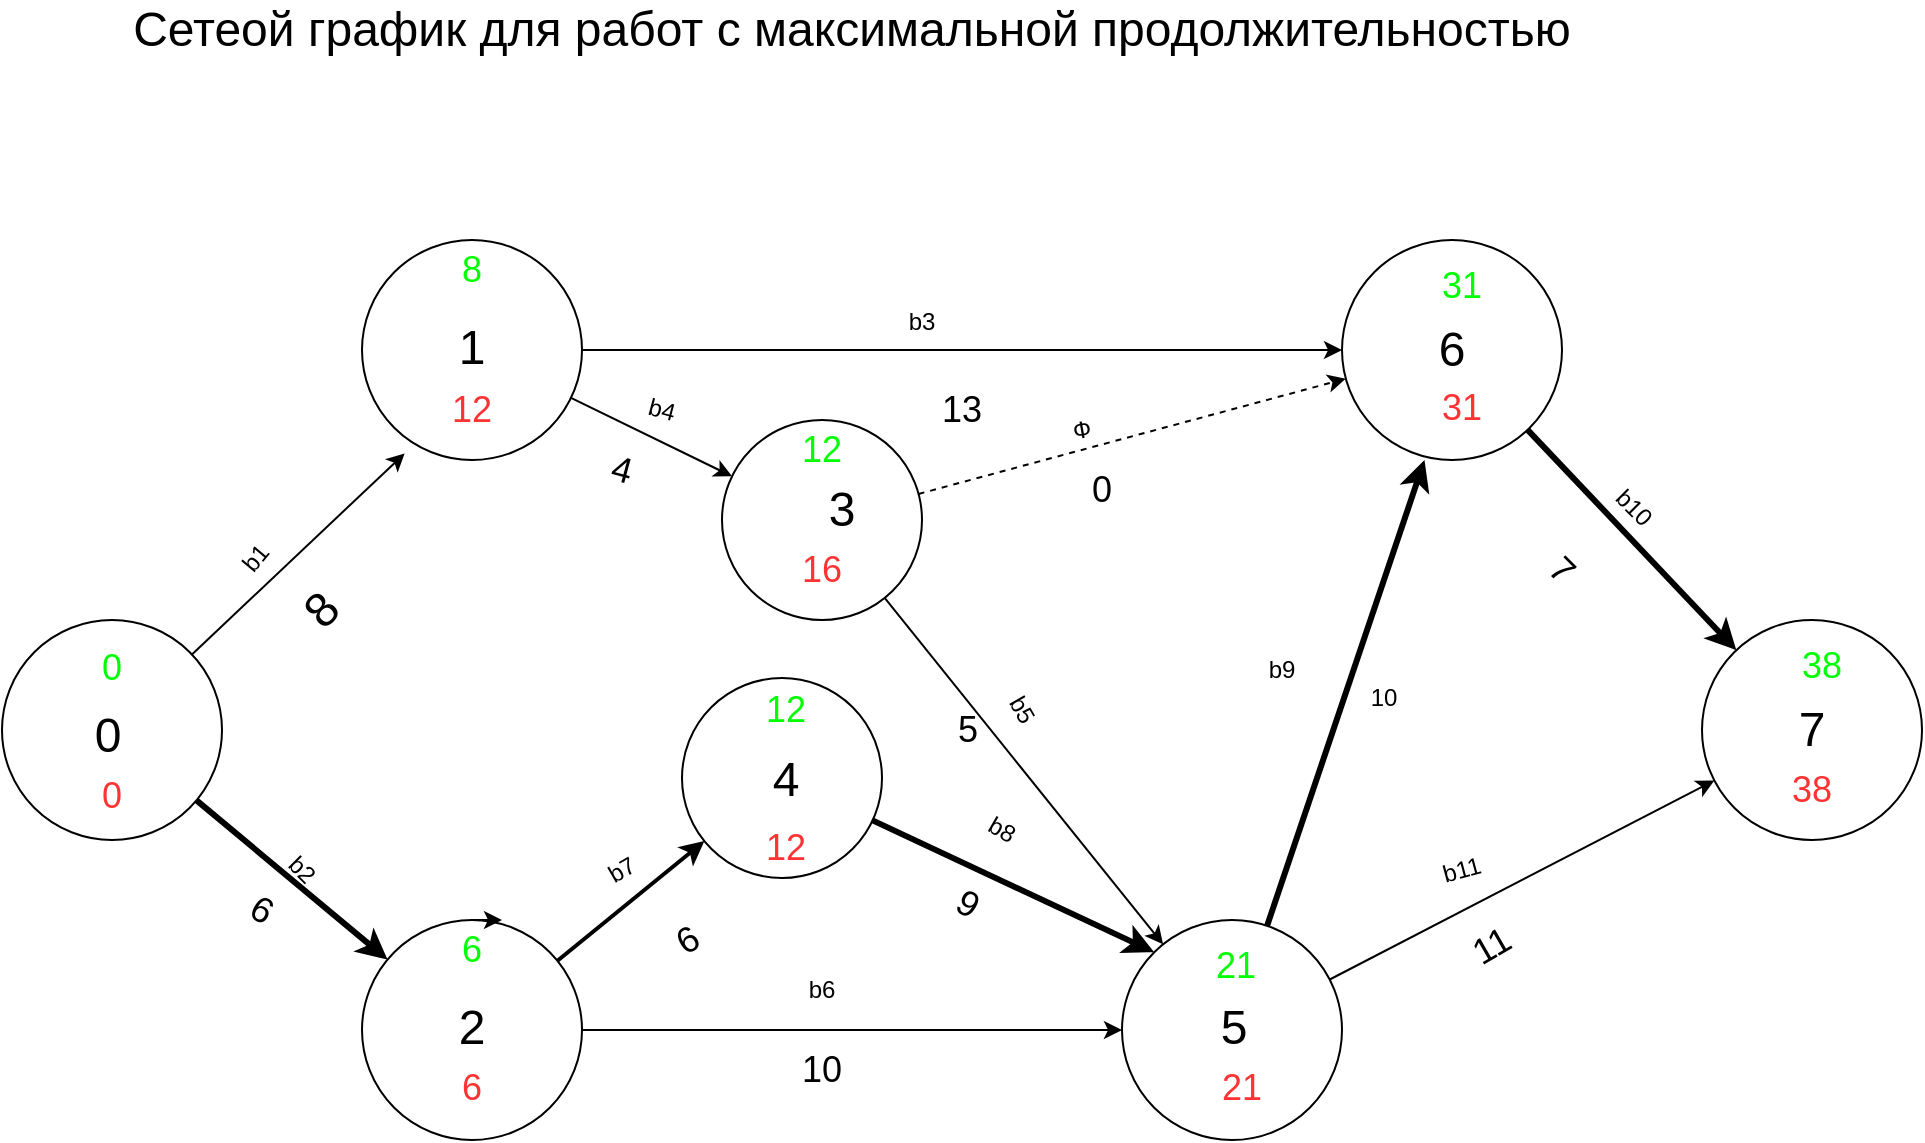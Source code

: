 <mxfile version="20.7.2" type="github"><diagram id="mzuAZwKTkFhIRIA_6qAM" name="Страница 1"><mxGraphModel dx="1122" dy="688" grid="1" gridSize="10" guides="1" tooltips="1" connect="1" arrows="1" fold="1" page="1" pageScale="1" pageWidth="827" pageHeight="1169" math="0" shadow="0"><root><mxCell id="0"/><mxCell id="1" parent="0"/><mxCell id="z3GhhZUf5gj_2L2bfjcH-2" value="" style="ellipse;whiteSpace=wrap;html=1;aspect=fixed;" parent="1" vertex="1"><mxGeometry x="220" y="440" width="110" height="110" as="geometry"/></mxCell><mxCell id="z3GhhZUf5gj_2L2bfjcH-3" value="" style="ellipse;whiteSpace=wrap;html=1;aspect=fixed;" parent="1" vertex="1"><mxGeometry x="400" y="250" width="110" height="110" as="geometry"/></mxCell><mxCell id="z3GhhZUf5gj_2L2bfjcH-4" value="" style="ellipse;whiteSpace=wrap;html=1;aspect=fixed;" parent="1" vertex="1"><mxGeometry x="400" y="590" width="110" height="110" as="geometry"/></mxCell><mxCell id="z3GhhZUf5gj_2L2bfjcH-5" value="" style="ellipse;whiteSpace=wrap;html=1;aspect=fixed;" parent="1" vertex="1"><mxGeometry x="580" y="340" width="100" height="100" as="geometry"/></mxCell><mxCell id="z3GhhZUf5gj_2L2bfjcH-6" value="" style="ellipse;whiteSpace=wrap;html=1;aspect=fixed;" parent="1" vertex="1"><mxGeometry x="780" y="590" width="110" height="110" as="geometry"/></mxCell><mxCell id="z3GhhZUf5gj_2L2bfjcH-7" value="" style="ellipse;whiteSpace=wrap;html=1;aspect=fixed;" parent="1" vertex="1"><mxGeometry x="560" y="469" width="100" height="100" as="geometry"/></mxCell><mxCell id="z3GhhZUf5gj_2L2bfjcH-8" value="" style="ellipse;whiteSpace=wrap;html=1;aspect=fixed;" parent="1" vertex="1"><mxGeometry x="890" y="250" width="110" height="110" as="geometry"/></mxCell><mxCell id="z3GhhZUf5gj_2L2bfjcH-9" value="" style="ellipse;whiteSpace=wrap;html=1;aspect=fixed;" parent="1" vertex="1"><mxGeometry x="1070" y="440" width="110" height="110" as="geometry"/></mxCell><mxCell id="z3GhhZUf5gj_2L2bfjcH-10" value="" style="endArrow=classic;html=1;rounded=0;entryX=0.194;entryY=0.97;entryDx=0;entryDy=0;entryPerimeter=0;strokeWidth=1;" parent="1" source="z3GhhZUf5gj_2L2bfjcH-2" target="z3GhhZUf5gj_2L2bfjcH-3" edge="1"><mxGeometry width="50" height="50" relative="1" as="geometry"><mxPoint x="690" y="550" as="sourcePoint"/><mxPoint x="740" y="500" as="targetPoint"/></mxGeometry></mxCell><mxCell id="z3GhhZUf5gj_2L2bfjcH-11" value="" style="endArrow=classic;html=1;rounded=0;" parent="1" source="z3GhhZUf5gj_2L2bfjcH-4" target="z3GhhZUf5gj_2L2bfjcH-6" edge="1"><mxGeometry width="50" height="50" relative="1" as="geometry"><mxPoint x="690" y="550" as="sourcePoint"/><mxPoint x="740" y="500" as="targetPoint"/></mxGeometry></mxCell><mxCell id="z3GhhZUf5gj_2L2bfjcH-12" value="" style="endArrow=classic;html=1;rounded=0;strokeWidth=2;" parent="1" source="z3GhhZUf5gj_2L2bfjcH-4" target="z3GhhZUf5gj_2L2bfjcH-7" edge="1"><mxGeometry width="50" height="50" relative="1" as="geometry"><mxPoint x="690" y="550" as="sourcePoint"/><mxPoint x="740" y="500" as="targetPoint"/></mxGeometry></mxCell><mxCell id="z3GhhZUf5gj_2L2bfjcH-13" value="" style="endArrow=classic;html=1;rounded=0;strokeWidth=1;" parent="1" source="z3GhhZUf5gj_2L2bfjcH-3" target="z3GhhZUf5gj_2L2bfjcH-5" edge="1"><mxGeometry width="50" height="50" relative="1" as="geometry"><mxPoint x="690" y="550" as="sourcePoint"/><mxPoint x="740" y="500" as="targetPoint"/></mxGeometry></mxCell><mxCell id="z3GhhZUf5gj_2L2bfjcH-14" value="" style="endArrow=classic;html=1;rounded=0;" parent="1" source="z3GhhZUf5gj_2L2bfjcH-3" target="z3GhhZUf5gj_2L2bfjcH-8" edge="1"><mxGeometry width="50" height="50" relative="1" as="geometry"><mxPoint x="690" y="550" as="sourcePoint"/><mxPoint x="740" y="500" as="targetPoint"/></mxGeometry></mxCell><mxCell id="z3GhhZUf5gj_2L2bfjcH-15" value="" style="endArrow=classic;html=1;rounded=0;strokeWidth=3;" parent="1" source="z3GhhZUf5gj_2L2bfjcH-2" target="z3GhhZUf5gj_2L2bfjcH-4" edge="1"><mxGeometry width="50" height="50" relative="1" as="geometry"><mxPoint x="690" y="550" as="sourcePoint"/><mxPoint x="740" y="500" as="targetPoint"/></mxGeometry></mxCell><mxCell id="z3GhhZUf5gj_2L2bfjcH-16" value="" style="endArrow=classic;html=1;rounded=0;entryX=0;entryY=0;entryDx=0;entryDy=0;strokeWidth=3;" parent="1" source="z3GhhZUf5gj_2L2bfjcH-7" target="z3GhhZUf5gj_2L2bfjcH-6" edge="1"><mxGeometry width="50" height="50" relative="1" as="geometry"><mxPoint x="690" y="550" as="sourcePoint"/><mxPoint x="740" y="500" as="targetPoint"/></mxGeometry></mxCell><mxCell id="z3GhhZUf5gj_2L2bfjcH-17" value="" style="endArrow=classic;html=1;rounded=0;" parent="1" source="z3GhhZUf5gj_2L2bfjcH-5" target="z3GhhZUf5gj_2L2bfjcH-6" edge="1"><mxGeometry width="50" height="50" relative="1" as="geometry"><mxPoint x="690" y="550" as="sourcePoint"/><mxPoint x="740" y="500" as="targetPoint"/></mxGeometry></mxCell><mxCell id="z3GhhZUf5gj_2L2bfjcH-18" value="" style="endArrow=classic;html=1;rounded=0;" parent="1" source="z3GhhZUf5gj_2L2bfjcH-6" target="z3GhhZUf5gj_2L2bfjcH-9" edge="1"><mxGeometry width="50" height="50" relative="1" as="geometry"><mxPoint x="690" y="550" as="sourcePoint"/><mxPoint x="740" y="500" as="targetPoint"/></mxGeometry></mxCell><mxCell id="z3GhhZUf5gj_2L2bfjcH-19" value="" style="endArrow=classic;html=1;rounded=0;strokeWidth=3;" parent="1" source="z3GhhZUf5gj_2L2bfjcH-8" target="z3GhhZUf5gj_2L2bfjcH-9" edge="1"><mxGeometry width="50" height="50" relative="1" as="geometry"><mxPoint x="690" y="550" as="sourcePoint"/><mxPoint x="740" y="500" as="targetPoint"/></mxGeometry></mxCell><mxCell id="z3GhhZUf5gj_2L2bfjcH-24" value="" style="endArrow=classic;html=1;rounded=0;dashed=1;" parent="1" source="z3GhhZUf5gj_2L2bfjcH-5" target="z3GhhZUf5gj_2L2bfjcH-8" edge="1"><mxGeometry width="50" height="50" relative="1" as="geometry"><mxPoint x="690" y="550" as="sourcePoint"/><mxPoint x="740" y="500" as="targetPoint"/></mxGeometry></mxCell><mxCell id="z3GhhZUf5gj_2L2bfjcH-25" value="b1" style="text;html=1;strokeColor=none;fillColor=none;align=center;verticalAlign=middle;whiteSpace=wrap;rounded=0;rotation=-50;" parent="1" vertex="1"><mxGeometry x="317" y="394" width="60" height="30" as="geometry"/></mxCell><mxCell id="z3GhhZUf5gj_2L2bfjcH-26" value="b10" style="text;html=1;strokeColor=none;fillColor=none;align=center;verticalAlign=middle;whiteSpace=wrap;rounded=0;rotation=45;" parent="1" vertex="1"><mxGeometry x="1006" y="369" width="60" height="30" as="geometry"/></mxCell><mxCell id="z3GhhZUf5gj_2L2bfjcH-27" value="&lt;div&gt;b4&lt;/div&gt;" style="text;html=1;strokeColor=none;fillColor=none;align=center;verticalAlign=middle;whiteSpace=wrap;rounded=0;rotation=15;" parent="1" vertex="1"><mxGeometry x="520" y="320" width="60" height="30" as="geometry"/></mxCell><mxCell id="z3GhhZUf5gj_2L2bfjcH-28" value="b3" style="text;html=1;strokeColor=none;fillColor=none;align=center;verticalAlign=middle;whiteSpace=wrap;rounded=0;" parent="1" vertex="1"><mxGeometry x="650" y="276" width="60" height="30" as="geometry"/></mxCell><mxCell id="z3GhhZUf5gj_2L2bfjcH-29" value="b8" style="text;html=1;strokeColor=none;fillColor=none;align=center;verticalAlign=middle;whiteSpace=wrap;rounded=0;rotation=30;" parent="1" vertex="1"><mxGeometry x="690" y="530" width="60" height="30" as="geometry"/></mxCell><mxCell id="z3GhhZUf5gj_2L2bfjcH-30" value="b7" style="text;html=1;strokeColor=none;fillColor=none;align=center;verticalAlign=middle;whiteSpace=wrap;rounded=0;rotation=-30;" parent="1" vertex="1"><mxGeometry x="500" y="550" width="60" height="30" as="geometry"/></mxCell><mxCell id="z3GhhZUf5gj_2L2bfjcH-31" value="b6" style="text;html=1;strokeColor=none;fillColor=none;align=center;verticalAlign=middle;whiteSpace=wrap;rounded=0;" parent="1" vertex="1"><mxGeometry x="600" y="610" width="60" height="30" as="geometry"/></mxCell><mxCell id="z3GhhZUf5gj_2L2bfjcH-32" value="b2" style="text;html=1;strokeColor=none;fillColor=none;align=center;verticalAlign=middle;whiteSpace=wrap;rounded=0;rotation=45;" parent="1" vertex="1"><mxGeometry x="340" y="550" width="60" height="30" as="geometry"/></mxCell><mxCell id="z3GhhZUf5gj_2L2bfjcH-35" value="b11" style="text;html=1;strokeColor=none;fillColor=none;align=center;verticalAlign=middle;whiteSpace=wrap;rounded=0;rotation=-15;" parent="1" vertex="1"><mxGeometry x="920" y="550" width="60" height="30" as="geometry"/></mxCell><mxCell id="z3GhhZUf5gj_2L2bfjcH-36" value="Ф" style="text;html=1;strokeColor=none;fillColor=none;align=center;verticalAlign=middle;whiteSpace=wrap;rounded=0;rotation=-10;" parent="1" vertex="1"><mxGeometry x="730" y="330" width="60" height="30" as="geometry"/></mxCell><mxCell id="z3GhhZUf5gj_2L2bfjcH-39" value="b5" style="text;html=1;strokeColor=none;fillColor=none;align=center;verticalAlign=middle;whiteSpace=wrap;rounded=0;rotation=60;" parent="1" vertex="1"><mxGeometry x="700" y="470" width="60" height="30" as="geometry"/></mxCell><mxCell id="z3GhhZUf5gj_2L2bfjcH-42" value="1" style="text;html=1;strokeColor=none;fillColor=none;align=center;verticalAlign=middle;whiteSpace=wrap;rounded=0;fontSize=24;" parent="1" vertex="1"><mxGeometry x="425" y="289" width="60" height="30" as="geometry"/></mxCell><mxCell id="z3GhhZUf5gj_2L2bfjcH-43" value="5" style="text;html=1;strokeColor=none;fillColor=none;align=center;verticalAlign=middle;whiteSpace=wrap;rounded=0;fontSize=24;" parent="1" vertex="1"><mxGeometry x="806" y="629" width="60" height="30" as="geometry"/></mxCell><mxCell id="z3GhhZUf5gj_2L2bfjcH-44" value="4" style="text;html=1;strokeColor=none;fillColor=none;align=center;verticalAlign=middle;whiteSpace=wrap;rounded=0;fontSize=24;" parent="1" vertex="1"><mxGeometry x="582" y="505" width="60" height="30" as="geometry"/></mxCell><mxCell id="z3GhhZUf5gj_2L2bfjcH-45" value="3" style="text;html=1;strokeColor=none;fillColor=none;align=center;verticalAlign=middle;whiteSpace=wrap;rounded=0;fontSize=24;" parent="1" vertex="1"><mxGeometry x="610" y="370" width="60" height="30" as="geometry"/></mxCell><mxCell id="z3GhhZUf5gj_2L2bfjcH-46" value="2" style="text;html=1;strokeColor=none;fillColor=none;align=center;verticalAlign=middle;whiteSpace=wrap;rounded=0;fontSize=24;" parent="1" vertex="1"><mxGeometry x="425" y="629" width="60" height="30" as="geometry"/></mxCell><mxCell id="z3GhhZUf5gj_2L2bfjcH-47" value="0" style="text;html=1;strokeColor=none;fillColor=none;align=center;verticalAlign=middle;whiteSpace=wrap;rounded=0;fontSize=24;" parent="1" vertex="1"><mxGeometry x="243" y="483" width="60" height="30" as="geometry"/></mxCell><mxCell id="z3GhhZUf5gj_2L2bfjcH-48" value="6" style="text;html=1;strokeColor=none;fillColor=none;align=center;verticalAlign=middle;whiteSpace=wrap;rounded=0;fontSize=24;" parent="1" vertex="1"><mxGeometry x="915" y="290" width="60" height="30" as="geometry"/></mxCell><mxCell id="z3GhhZUf5gj_2L2bfjcH-49" value="&lt;div&gt;7&lt;/div&gt;" style="text;html=1;strokeColor=none;fillColor=none;align=center;verticalAlign=middle;whiteSpace=wrap;rounded=0;fontSize=24;" parent="1" vertex="1"><mxGeometry x="1095" y="480" width="60" height="30" as="geometry"/></mxCell><mxCell id="z3GhhZUf5gj_2L2bfjcH-51" value="8" style="text;html=1;strokeColor=none;fillColor=none;align=center;verticalAlign=middle;whiteSpace=wrap;rounded=0;fontSize=24;rotation=-45;" parent="1" vertex="1"><mxGeometry x="350" y="420" width="60" height="30" as="geometry"/></mxCell><mxCell id="z3GhhZUf5gj_2L2bfjcH-52" value="6" style="text;html=1;strokeColor=none;fillColor=none;align=center;verticalAlign=middle;whiteSpace=wrap;rounded=0;fontSize=18;rotation=30;" parent="1" vertex="1"><mxGeometry x="320" y="570" width="60" height="30" as="geometry"/></mxCell><mxCell id="z3GhhZUf5gj_2L2bfjcH-53" value="6" style="text;html=1;strokeColor=none;fillColor=none;align=center;verticalAlign=middle;whiteSpace=wrap;rounded=0;fontSize=18;rotation=-30;" parent="1" vertex="1"><mxGeometry x="533" y="585" width="60" height="30" as="geometry"/></mxCell><mxCell id="z3GhhZUf5gj_2L2bfjcH-54" value="10" style="text;html=1;strokeColor=none;fillColor=none;align=center;verticalAlign=middle;whiteSpace=wrap;rounded=0;fontSize=18;" parent="1" vertex="1"><mxGeometry x="600" y="650" width="60" height="30" as="geometry"/></mxCell><mxCell id="z3GhhZUf5gj_2L2bfjcH-55" value="9" style="text;html=1;strokeColor=none;fillColor=none;align=center;verticalAlign=middle;whiteSpace=wrap;rounded=0;fontSize=18;rotation=30;" parent="1" vertex="1"><mxGeometry x="673" y="567" width="60" height="30" as="geometry"/></mxCell><mxCell id="z3GhhZUf5gj_2L2bfjcH-56" value="4" style="text;html=1;strokeColor=none;fillColor=none;align=center;verticalAlign=middle;whiteSpace=wrap;rounded=0;fontSize=18;rotation=15;" parent="1" vertex="1"><mxGeometry x="500" y="350" width="60" height="30" as="geometry"/></mxCell><mxCell id="z3GhhZUf5gj_2L2bfjcH-57" value="13" style="text;html=1;strokeColor=none;fillColor=none;align=center;verticalAlign=middle;whiteSpace=wrap;rounded=0;fontSize=18;" parent="1" vertex="1"><mxGeometry x="670" y="320" width="60" height="30" as="geometry"/></mxCell><mxCell id="z3GhhZUf5gj_2L2bfjcH-58" value="0" style="text;html=1;strokeColor=none;fillColor=none;align=center;verticalAlign=middle;whiteSpace=wrap;rounded=0;fontSize=18;" parent="1" vertex="1"><mxGeometry x="740" y="360" width="60" height="30" as="geometry"/></mxCell><mxCell id="z3GhhZUf5gj_2L2bfjcH-59" value="7" style="text;html=1;strokeColor=none;fillColor=none;align=center;verticalAlign=middle;whiteSpace=wrap;rounded=0;fontSize=18;rotation=45;" parent="1" vertex="1"><mxGeometry x="970" y="400" width="60" height="30" as="geometry"/></mxCell><mxCell id="z3GhhZUf5gj_2L2bfjcH-60" value="11" style="text;html=1;strokeColor=none;fillColor=none;align=center;verticalAlign=middle;whiteSpace=wrap;rounded=0;fontSize=18;rotation=-30;" parent="1" vertex="1"><mxGeometry x="935" y="588" width="60" height="30" as="geometry"/></mxCell><mxCell id="z3GhhZUf5gj_2L2bfjcH-61" value="5" style="text;html=1;strokeColor=none;fillColor=none;align=center;verticalAlign=middle;whiteSpace=wrap;rounded=0;fontSize=18;" parent="1" vertex="1"><mxGeometry x="673" y="480" width="60" height="30" as="geometry"/></mxCell><mxCell id="z3GhhZUf5gj_2L2bfjcH-62" value="" style="endArrow=classic;html=1;rounded=0;fontSize=18;entryX=0.375;entryY=1;entryDx=0;entryDy=0;entryPerimeter=0;strokeWidth=3;" parent="1" source="z3GhhZUf5gj_2L2bfjcH-6" target="z3GhhZUf5gj_2L2bfjcH-8" edge="1"><mxGeometry width="50" height="50" relative="1" as="geometry"><mxPoint x="870" y="510" as="sourcePoint"/><mxPoint x="730" y="500" as="targetPoint"/></mxGeometry></mxCell><mxCell id="z3GhhZUf5gj_2L2bfjcH-65" value="b9" style="text;html=1;strokeColor=none;fillColor=none;align=center;verticalAlign=middle;whiteSpace=wrap;rounded=0;fontSize=12;" parent="1" vertex="1"><mxGeometry x="830" y="450" width="60" height="30" as="geometry"/></mxCell><mxCell id="z3GhhZUf5gj_2L2bfjcH-67" value="10" style="text;html=1;strokeColor=none;fillColor=none;align=center;verticalAlign=middle;whiteSpace=wrap;rounded=0;fontSize=12;" parent="1" vertex="1"><mxGeometry x="881" y="464" width="60" height="30" as="geometry"/></mxCell><mxCell id="z3GhhZUf5gj_2L2bfjcH-69" value="&lt;font color=&quot;#00FF00&quot;&gt;0&lt;/font&gt;" style="text;html=1;strokeColor=none;fillColor=none;align=center;verticalAlign=middle;whiteSpace=wrap;rounded=0;fontSize=18;" parent="1" vertex="1"><mxGeometry x="245" y="449" width="60" height="30" as="geometry"/></mxCell><mxCell id="z3GhhZUf5gj_2L2bfjcH-70" value="8" style="text;html=1;strokeColor=none;fillColor=none;align=center;verticalAlign=middle;whiteSpace=wrap;rounded=0;fontSize=18;fontColor=#00FF00;" parent="1" vertex="1"><mxGeometry x="425" y="250" width="60" height="30" as="geometry"/></mxCell><mxCell id="z3GhhZUf5gj_2L2bfjcH-71" value="6" style="text;html=1;strokeColor=none;fillColor=none;align=center;verticalAlign=middle;whiteSpace=wrap;rounded=0;fontSize=18;fontColor=#00FF00;" parent="1" vertex="1"><mxGeometry x="425" y="590" width="60" height="30" as="geometry"/></mxCell><mxCell id="z3GhhZUf5gj_2L2bfjcH-72" value="12" style="text;html=1;strokeColor=none;fillColor=none;align=center;verticalAlign=middle;whiteSpace=wrap;rounded=0;fontSize=18;fontColor=#00FF00;" parent="1" vertex="1"><mxGeometry x="600" y="340" width="60" height="30" as="geometry"/></mxCell><mxCell id="z3GhhZUf5gj_2L2bfjcH-73" value="12" style="text;html=1;strokeColor=none;fillColor=none;align=center;verticalAlign=middle;whiteSpace=wrap;rounded=0;fontSize=18;fontColor=#00FF00;" parent="1" vertex="1"><mxGeometry x="582" y="470" width="60" height="30" as="geometry"/></mxCell><mxCell id="z3GhhZUf5gj_2L2bfjcH-74" value="31" style="text;html=1;strokeColor=none;fillColor=none;align=center;verticalAlign=middle;whiteSpace=wrap;rounded=0;fontSize=18;fontColor=#00FF00;" parent="1" vertex="1"><mxGeometry x="920" y="258" width="60" height="30" as="geometry"/></mxCell><mxCell id="z3GhhZUf5gj_2L2bfjcH-75" value="21" style="text;html=1;strokeColor=none;fillColor=none;align=center;verticalAlign=middle;whiteSpace=wrap;rounded=0;fontSize=18;fontColor=#00FF00;" parent="1" vertex="1"><mxGeometry x="807" y="598" width="60" height="30" as="geometry"/></mxCell><mxCell id="z3GhhZUf5gj_2L2bfjcH-76" value="38" style="text;html=1;strokeColor=none;fillColor=none;align=center;verticalAlign=middle;whiteSpace=wrap;rounded=0;fontSize=18;fontColor=#00FF00;" parent="1" vertex="1"><mxGeometry x="1100" y="448" width="60" height="30" as="geometry"/></mxCell><mxCell id="z3GhhZUf5gj_2L2bfjcH-77" value="38" style="text;html=1;align=center;verticalAlign=middle;whiteSpace=wrap;rounded=0;fontSize=18;fontColor=#FF3333;" parent="1" vertex="1"><mxGeometry x="1095" y="510" width="60" height="30" as="geometry"/></mxCell><mxCell id="z3GhhZUf5gj_2L2bfjcH-78" value="21" style="text;html=1;strokeColor=none;fillColor=none;align=center;verticalAlign=middle;whiteSpace=wrap;rounded=0;fontSize=18;fontColor=#FF3333;" parent="1" vertex="1"><mxGeometry x="810" y="659" width="60" height="30" as="geometry"/></mxCell><mxCell id="z3GhhZUf5gj_2L2bfjcH-79" value="31" style="text;html=1;strokeColor=none;fillColor=none;align=center;verticalAlign=middle;whiteSpace=wrap;rounded=0;fontSize=18;fontColor=#FF3333;" parent="1" vertex="1"><mxGeometry x="920" y="319" width="60" height="30" as="geometry"/></mxCell><mxCell id="z3GhhZUf5gj_2L2bfjcH-80" value="12" style="text;html=1;strokeColor=none;fillColor=none;align=center;verticalAlign=middle;whiteSpace=wrap;rounded=0;fontSize=18;fontColor=#FF3333;" parent="1" vertex="1"><mxGeometry x="582" y="539" width="60" height="30" as="geometry"/></mxCell><mxCell id="z3GhhZUf5gj_2L2bfjcH-81" value="16" style="text;html=1;strokeColor=none;fillColor=none;align=center;verticalAlign=middle;whiteSpace=wrap;rounded=0;fontSize=18;fontColor=#FF3333;" parent="1" vertex="1"><mxGeometry x="600" y="400" width="60" height="30" as="geometry"/></mxCell><mxCell id="z3GhhZUf5gj_2L2bfjcH-82" value="6" style="text;html=1;strokeColor=none;fillColor=none;align=center;verticalAlign=middle;whiteSpace=wrap;rounded=0;fontSize=18;fontColor=#FF3333;" parent="1" vertex="1"><mxGeometry x="425" y="659" width="60" height="30" as="geometry"/></mxCell><mxCell id="z3GhhZUf5gj_2L2bfjcH-83" value="12" style="text;html=1;strokeColor=none;fillColor=none;align=center;verticalAlign=middle;whiteSpace=wrap;rounded=0;fontSize=18;fontColor=#FF3333;" parent="1" vertex="1"><mxGeometry x="425" y="320" width="60" height="30" as="geometry"/></mxCell><mxCell id="z3GhhZUf5gj_2L2bfjcH-84" value="0" style="text;html=1;strokeColor=none;fillColor=none;align=center;verticalAlign=middle;whiteSpace=wrap;rounded=0;fontSize=18;fontColor=#FF3333;" parent="1" vertex="1"><mxGeometry x="245" y="513" width="60" height="30" as="geometry"/></mxCell><mxCell id="BEK1t2Hzz8crJGVik2GR-1" value="&lt;font style=&quot;font-size: 24px;&quot;&gt;Сетеой график для работ с максимальной продолжительностью&lt;/font&gt;" style="text;html=1;strokeColor=none;fillColor=none;align=center;verticalAlign=middle;whiteSpace=wrap;rounded=0;" vertex="1" parent="1"><mxGeometry x="240" y="130" width="810" height="30" as="geometry"/></mxCell><mxCell id="BEK1t2Hzz8crJGVik2GR-2" style="edgeStyle=orthogonalEdgeStyle;rounded=0;orthogonalLoop=1;jettySize=auto;html=1;exitX=0.5;exitY=0;exitDx=0;exitDy=0;entryX=0.75;entryY=0;entryDx=0;entryDy=0;fontSize=24;" edge="1" parent="1" source="z3GhhZUf5gj_2L2bfjcH-71" target="z3GhhZUf5gj_2L2bfjcH-71"><mxGeometry relative="1" as="geometry"/></mxCell></root></mxGraphModel></diagram></mxfile>